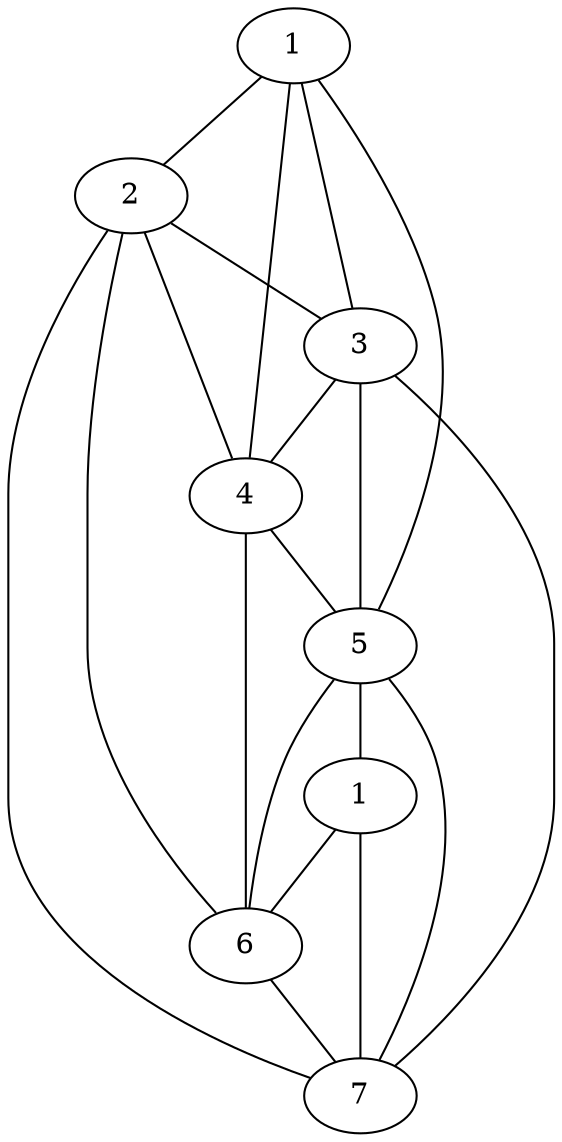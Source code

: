 graph G {
	a [label=1]
	b [label=2]
	c [label=3]
	d [label=4]
	e [label=5]
	f [label=1]
	g [label=6]
	h [label=7]
	



	a -- b
	a -- c 
	a -- d
	a -- e 
	
	b -- c
	b -- d
	b -- g
	
	c -- d
	c -- e
	
	d -- e
	d -- g
	
	e -- f
	e -- g
	
	f -- g
	
	f -- h
	b -- h
	c -- h
	e -- h
	g -- h
}
	